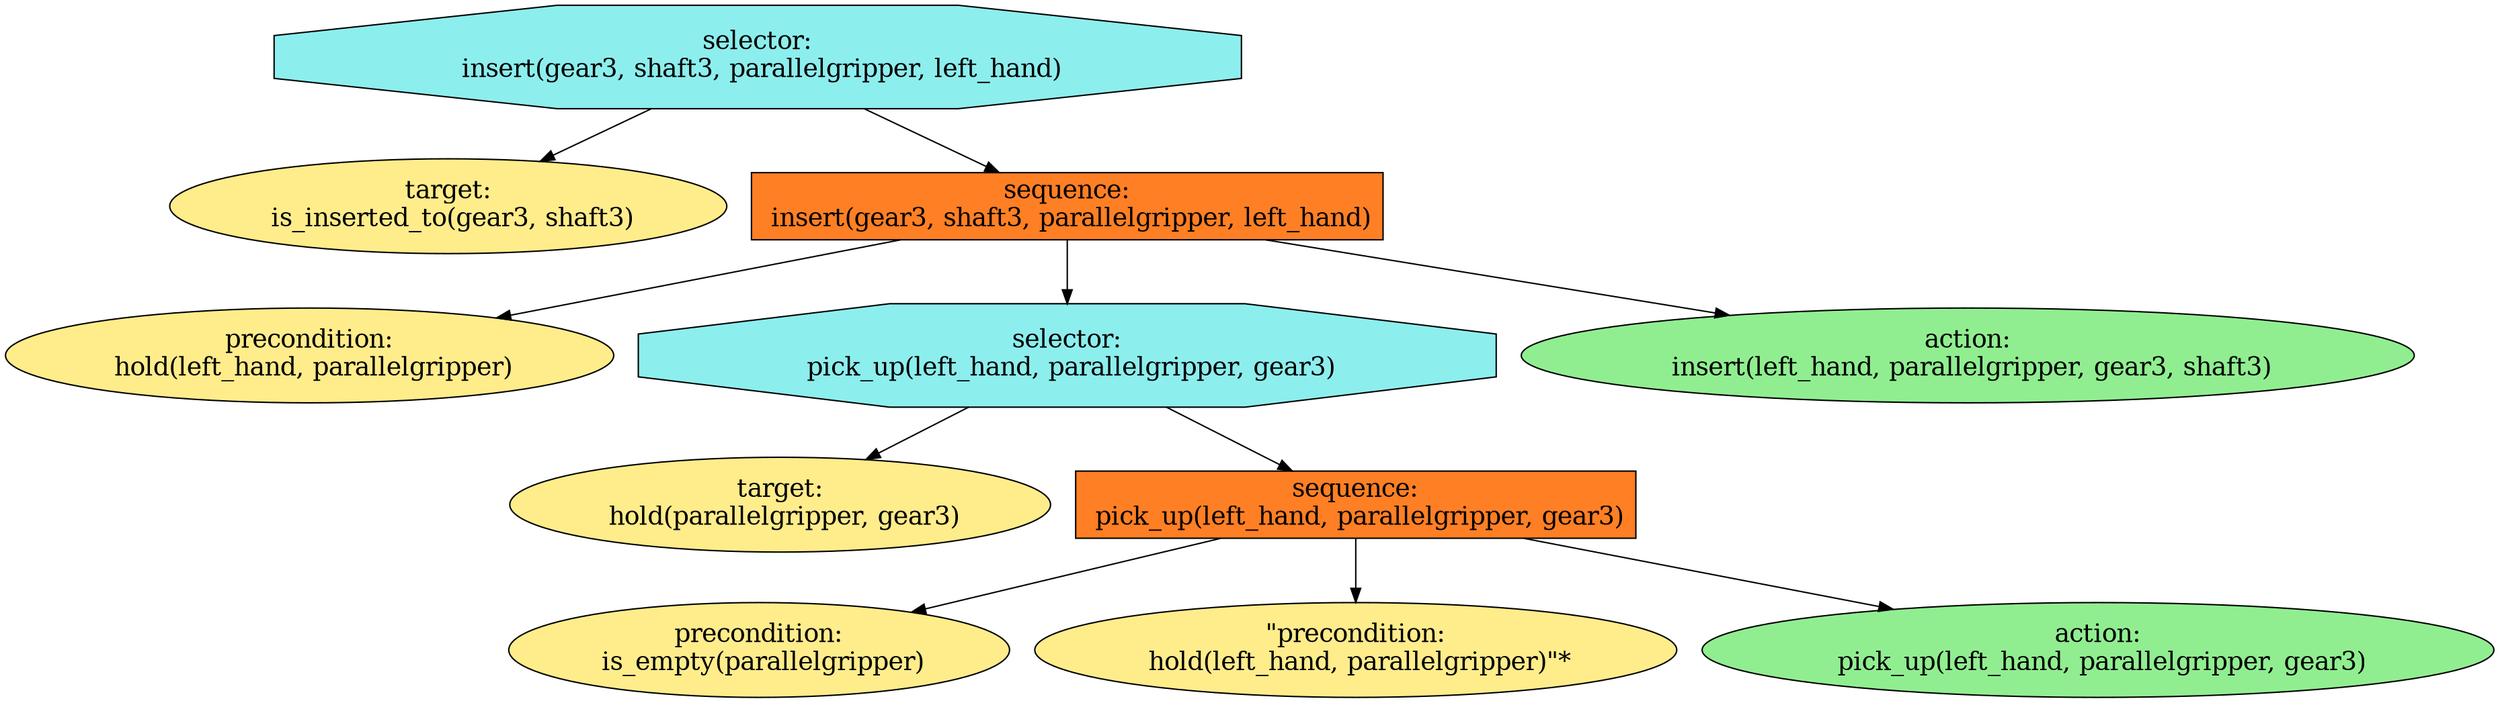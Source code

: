 digraph pastafarianism {
ordering=out;
graph [fontname="times-roman"];
node [fontname="times-roman"];
edge [fontname="times-roman"];
"selector:
 insert(gear3, shaft3, parallelgripper, left_hand)" [fillcolor=darkslategray2, fontcolor=black, fontsize=18, label="selector:
 insert(gear3, shaft3, parallelgripper, left_hand)", shape=octagon, style=filled];
"target:
 is_inserted_to(gear3, shaft3)" [fillcolor=lightgoldenrod1, fontcolor=black, fontsize=18, label="target:
 is_inserted_to(gear3, shaft3)", shape=ellipse, style=filled];
"selector:
 insert(gear3, shaft3, parallelgripper, left_hand)" -> "target:
 is_inserted_to(gear3, shaft3)";
"sequence:
 insert(gear3, shaft3, parallelgripper, left_hand)" [fillcolor=chocolate1, fontcolor=black, fontsize=18, label="sequence:
 insert(gear3, shaft3, parallelgripper, left_hand)", shape=box, style=filled];
"selector:
 insert(gear3, shaft3, parallelgripper, left_hand)" -> "sequence:
 insert(gear3, shaft3, parallelgripper, left_hand)";
"precondition:
 hold(left_hand, parallelgripper)" [fillcolor=lightgoldenrod1, fontcolor=black, fontsize=18, label="precondition:
 hold(left_hand, parallelgripper)", shape=ellipse, style=filled];
"sequence:
 insert(gear3, shaft3, parallelgripper, left_hand)" -> "precondition:
 hold(left_hand, parallelgripper)";
"selector:
 pick_up(left_hand, parallelgripper, gear3)" [fillcolor=darkslategray2, fontcolor=black, fontsize=18, label="selector:
 pick_up(left_hand, parallelgripper, gear3)", shape=octagon, style=filled];
"sequence:
 insert(gear3, shaft3, parallelgripper, left_hand)" -> "selector:
 pick_up(left_hand, parallelgripper, gear3)";
"target:
 hold(parallelgripper, gear3)" [fillcolor=lightgoldenrod1, fontcolor=black, fontsize=18, label="target:
 hold(parallelgripper, gear3)", shape=ellipse, style=filled];
"selector:
 pick_up(left_hand, parallelgripper, gear3)" -> "target:
 hold(parallelgripper, gear3)";
"sequence:
 pick_up(left_hand, parallelgripper, gear3)" [fillcolor=chocolate1, fontcolor=black, fontsize=18, label="sequence:
 pick_up(left_hand, parallelgripper, gear3)", shape=box, style=filled];
"selector:
 pick_up(left_hand, parallelgripper, gear3)" -> "sequence:
 pick_up(left_hand, parallelgripper, gear3)";
"precondition:
 is_empty(parallelgripper)" [fillcolor=lightgoldenrod1, fontcolor=black, fontsize=18, label="precondition:
 is_empty(parallelgripper)", shape=ellipse, style=filled];
"sequence:
 pick_up(left_hand, parallelgripper, gear3)" -> "precondition:
 is_empty(parallelgripper)";
"\"precondition:\n hold(left_hand, parallelgripper)\"*" [fillcolor=lightgoldenrod1, fontcolor=black, fontsize=18, label="\"precondition:\n hold(left_hand, parallelgripper)\"*", shape=ellipse, style=filled];
"sequence:
 pick_up(left_hand, parallelgripper, gear3)" -> "\"precondition:\n hold(left_hand, parallelgripper)\"*";
"action:
 pick_up(left_hand, parallelgripper, gear3)" [fillcolor=lightgreen, fontcolor=black, fontsize=18, label="action:
 pick_up(left_hand, parallelgripper, gear3)", shape=ellipse, style=filled];
"sequence:
 pick_up(left_hand, parallelgripper, gear3)" -> "action:
 pick_up(left_hand, parallelgripper, gear3)";
"action:
 insert(left_hand, parallelgripper, gear3, shaft3)" [fillcolor=lightgreen, fontcolor=black, fontsize=18, label="action:
 insert(left_hand, parallelgripper, gear3, shaft3)", shape=ellipse, style=filled];
"sequence:
 insert(gear3, shaft3, parallelgripper, left_hand)" -> "action:
 insert(left_hand, parallelgripper, gear3, shaft3)";
}
